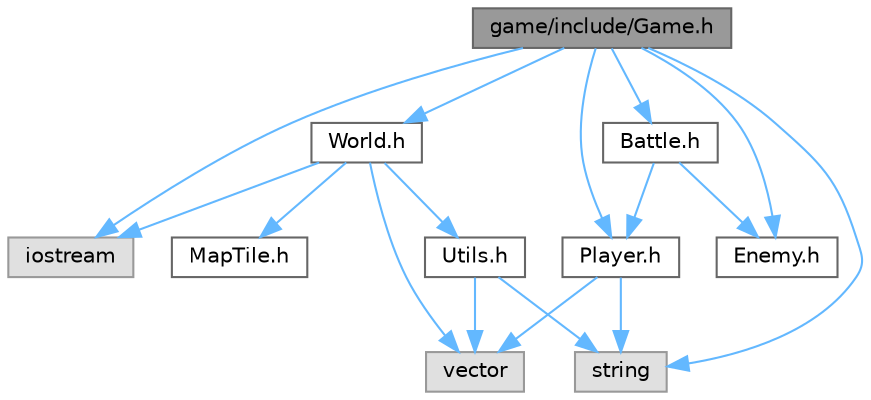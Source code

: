 digraph "game/include/Game.h"
{
 // LATEX_PDF_SIZE
  bgcolor="transparent";
  edge [fontname=Helvetica,fontsize=10,labelfontname=Helvetica,labelfontsize=10];
  node [fontname=Helvetica,fontsize=10,shape=box,height=0.2,width=0.4];
  Node1 [id="Node000001",label="game/include/Game.h",height=0.2,width=0.4,color="gray40", fillcolor="grey60", style="filled", fontcolor="black",tooltip="Main game controller class."];
  Node1 -> Node2 [id="edge1_Node000001_Node000002",color="steelblue1",style="solid",tooltip=" "];
  Node2 [id="Node000002",label="iostream",height=0.2,width=0.4,color="grey60", fillcolor="#E0E0E0", style="filled",tooltip=" "];
  Node1 -> Node3 [id="edge2_Node000001_Node000003",color="steelblue1",style="solid",tooltip=" "];
  Node3 [id="Node000003",label="string",height=0.2,width=0.4,color="grey60", fillcolor="#E0E0E0", style="filled",tooltip=" "];
  Node1 -> Node4 [id="edge3_Node000001_Node000004",color="steelblue1",style="solid",tooltip=" "];
  Node4 [id="Node000004",label="Player.h",height=0.2,width=0.4,color="grey40", fillcolor="white", style="filled",URL="$Player_8h.html",tooltip="Player character class."];
  Node4 -> Node3 [id="edge4_Node000004_Node000003",color="steelblue1",style="solid",tooltip=" "];
  Node4 -> Node5 [id="edge5_Node000004_Node000005",color="steelblue1",style="solid",tooltip=" "];
  Node5 [id="Node000005",label="vector",height=0.2,width=0.4,color="grey60", fillcolor="#E0E0E0", style="filled",tooltip=" "];
  Node1 -> Node6 [id="edge6_Node000001_Node000006",color="steelblue1",style="solid",tooltip=" "];
  Node6 [id="Node000006",label="Enemy.h",height=0.2,width=0.4,color="grey40", fillcolor="white", style="filled",URL="$Enemy_8h.html",tooltip="Enemy character class."];
  Node1 -> Node7 [id="edge7_Node000001_Node000007",color="steelblue1",style="solid",tooltip=" "];
  Node7 [id="Node000007",label="Battle.h",height=0.2,width=0.4,color="grey40", fillcolor="white", style="filled",URL="$Battle_8h.html",tooltip="Battle system class."];
  Node7 -> Node4 [id="edge8_Node000007_Node000004",color="steelblue1",style="solid",tooltip=" "];
  Node7 -> Node6 [id="edge9_Node000007_Node000006",color="steelblue1",style="solid",tooltip=" "];
  Node1 -> Node8 [id="edge10_Node000001_Node000008",color="steelblue1",style="solid",tooltip=" "];
  Node8 [id="Node000008",label="World.h",height=0.2,width=0.4,color="grey40", fillcolor="white", style="filled",URL="$World_8h.html",tooltip="Game world and map management class."];
  Node8 -> Node5 [id="edge11_Node000008_Node000005",color="steelblue1",style="solid",tooltip=" "];
  Node8 -> Node2 [id="edge12_Node000008_Node000002",color="steelblue1",style="solid",tooltip=" "];
  Node8 -> Node9 [id="edge13_Node000008_Node000009",color="steelblue1",style="solid",tooltip=" "];
  Node9 [id="Node000009",label="Utils.h",height=0.2,width=0.4,color="grey40", fillcolor="white", style="filled",URL="$Utils_8h.html",tooltip="Utility functions class."];
  Node9 -> Node3 [id="edge14_Node000009_Node000003",color="steelblue1",style="solid",tooltip=" "];
  Node9 -> Node5 [id="edge15_Node000009_Node000005",color="steelblue1",style="solid",tooltip=" "];
  Node8 -> Node10 [id="edge16_Node000008_Node000010",color="steelblue1",style="solid",tooltip=" "];
  Node10 [id="Node000010",label="MapTile.h",height=0.2,width=0.4,color="grey40", fillcolor="white", style="filled",URL="$MapTile_8h.html",tooltip="Individual map tile class."];
}

